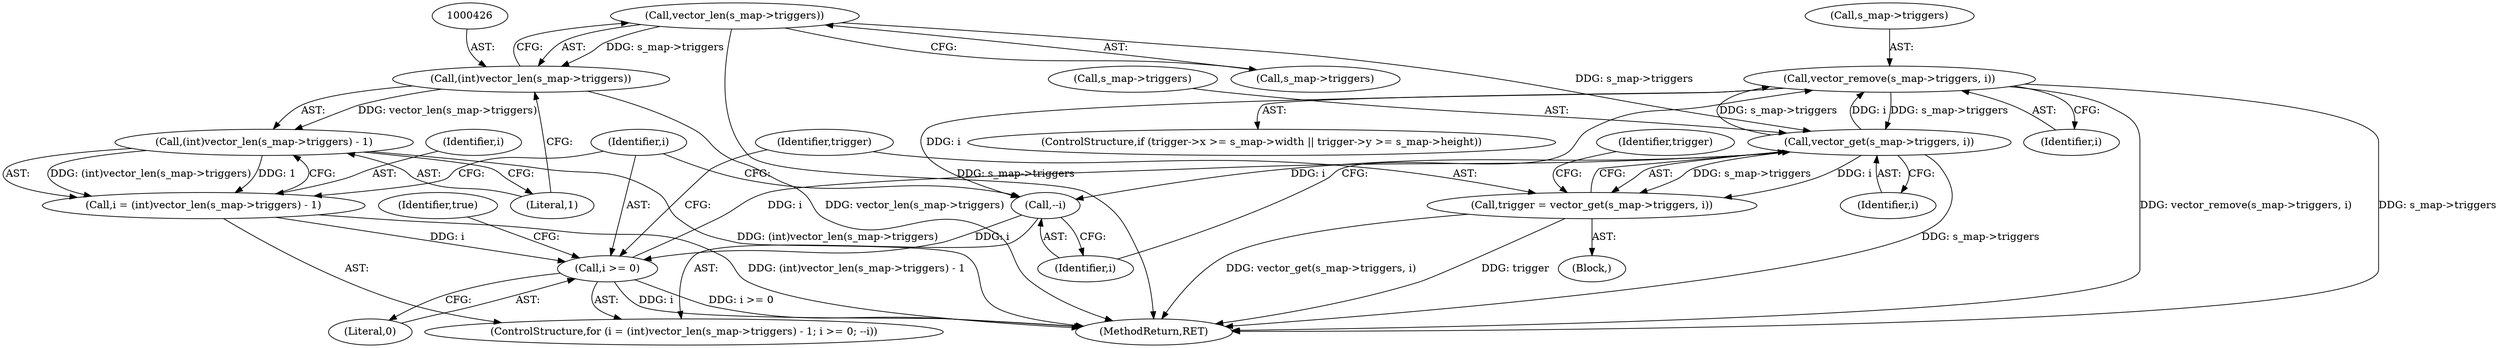digraph "0_minisphere_252c1ca184cb38e1acb917aa0e451c5f08519996@API" {
"1000461" [label="(Call,vector_remove(s_map->triggers, i))"];
"1000440" [label="(Call,vector_get(s_map->triggers, i))"];
"1000427" [label="(Call,vector_len(s_map->triggers))"];
"1000461" [label="(Call,vector_remove(s_map->triggers, i))"];
"1000432" [label="(Call,i >= 0)"];
"1000435" [label="(Call,--i)"];
"1000422" [label="(Call,i = (int)vector_len(s_map->triggers) - 1)"];
"1000424" [label="(Call,(int)vector_len(s_map->triggers) - 1)"];
"1000425" [label="(Call,(int)vector_len(s_map->triggers))"];
"1000438" [label="(Call,trigger = vector_get(s_map->triggers, i))"];
"1000423" [label="(Identifier,i)"];
"1000461" [label="(Call,vector_remove(s_map->triggers, i))"];
"1000422" [label="(Call,i = (int)vector_len(s_map->triggers) - 1)"];
"1000433" [label="(Identifier,i)"];
"1000424" [label="(Call,(int)vector_len(s_map->triggers) - 1)"];
"1000425" [label="(Call,(int)vector_len(s_map->triggers))"];
"1000465" [label="(Identifier,i)"];
"1000435" [label="(Call,--i)"];
"1000444" [label="(Identifier,i)"];
"1000437" [label="(Block,)"];
"1000445" [label="(ControlStructure,if (trigger->x >= s_map->width || trigger->y >= s_map->height))"];
"1000468" [label="(MethodReturn,RET)"];
"1000439" [label="(Identifier,trigger)"];
"1000440" [label="(Call,vector_get(s_map->triggers, i))"];
"1000427" [label="(Call,vector_len(s_map->triggers))"];
"1000432" [label="(Call,i >= 0)"];
"1000462" [label="(Call,s_map->triggers)"];
"1000467" [label="(Identifier,true)"];
"1000428" [label="(Call,s_map->triggers)"];
"1000431" [label="(Literal,1)"];
"1000438" [label="(Call,trigger = vector_get(s_map->triggers, i))"];
"1000436" [label="(Identifier,i)"];
"1000434" [label="(Literal,0)"];
"1000421" [label="(ControlStructure,for (i = (int)vector_len(s_map->triggers) - 1; i >= 0; --i))"];
"1000449" [label="(Identifier,trigger)"];
"1000441" [label="(Call,s_map->triggers)"];
"1000461" -> "1000445"  [label="AST: "];
"1000461" -> "1000465"  [label="CFG: "];
"1000462" -> "1000461"  [label="AST: "];
"1000465" -> "1000461"  [label="AST: "];
"1000436" -> "1000461"  [label="CFG: "];
"1000461" -> "1000468"  [label="DDG: vector_remove(s_map->triggers, i)"];
"1000461" -> "1000468"  [label="DDG: s_map->triggers"];
"1000461" -> "1000435"  [label="DDG: i"];
"1000461" -> "1000440"  [label="DDG: s_map->triggers"];
"1000440" -> "1000461"  [label="DDG: s_map->triggers"];
"1000440" -> "1000461"  [label="DDG: i"];
"1000440" -> "1000438"  [label="AST: "];
"1000440" -> "1000444"  [label="CFG: "];
"1000441" -> "1000440"  [label="AST: "];
"1000444" -> "1000440"  [label="AST: "];
"1000438" -> "1000440"  [label="CFG: "];
"1000440" -> "1000468"  [label="DDG: s_map->triggers"];
"1000440" -> "1000435"  [label="DDG: i"];
"1000440" -> "1000438"  [label="DDG: s_map->triggers"];
"1000440" -> "1000438"  [label="DDG: i"];
"1000427" -> "1000440"  [label="DDG: s_map->triggers"];
"1000432" -> "1000440"  [label="DDG: i"];
"1000427" -> "1000425"  [label="AST: "];
"1000427" -> "1000428"  [label="CFG: "];
"1000428" -> "1000427"  [label="AST: "];
"1000425" -> "1000427"  [label="CFG: "];
"1000427" -> "1000468"  [label="DDG: s_map->triggers"];
"1000427" -> "1000425"  [label="DDG: s_map->triggers"];
"1000432" -> "1000421"  [label="AST: "];
"1000432" -> "1000434"  [label="CFG: "];
"1000433" -> "1000432"  [label="AST: "];
"1000434" -> "1000432"  [label="AST: "];
"1000439" -> "1000432"  [label="CFG: "];
"1000467" -> "1000432"  [label="CFG: "];
"1000432" -> "1000468"  [label="DDG: i >= 0"];
"1000432" -> "1000468"  [label="DDG: i"];
"1000435" -> "1000432"  [label="DDG: i"];
"1000422" -> "1000432"  [label="DDG: i"];
"1000435" -> "1000421"  [label="AST: "];
"1000435" -> "1000436"  [label="CFG: "];
"1000436" -> "1000435"  [label="AST: "];
"1000433" -> "1000435"  [label="CFG: "];
"1000422" -> "1000421"  [label="AST: "];
"1000422" -> "1000424"  [label="CFG: "];
"1000423" -> "1000422"  [label="AST: "];
"1000424" -> "1000422"  [label="AST: "];
"1000433" -> "1000422"  [label="CFG: "];
"1000422" -> "1000468"  [label="DDG: (int)vector_len(s_map->triggers) - 1"];
"1000424" -> "1000422"  [label="DDG: (int)vector_len(s_map->triggers)"];
"1000424" -> "1000422"  [label="DDG: 1"];
"1000424" -> "1000431"  [label="CFG: "];
"1000425" -> "1000424"  [label="AST: "];
"1000431" -> "1000424"  [label="AST: "];
"1000424" -> "1000468"  [label="DDG: (int)vector_len(s_map->triggers)"];
"1000425" -> "1000424"  [label="DDG: vector_len(s_map->triggers)"];
"1000426" -> "1000425"  [label="AST: "];
"1000431" -> "1000425"  [label="CFG: "];
"1000425" -> "1000468"  [label="DDG: vector_len(s_map->triggers)"];
"1000438" -> "1000437"  [label="AST: "];
"1000439" -> "1000438"  [label="AST: "];
"1000449" -> "1000438"  [label="CFG: "];
"1000438" -> "1000468"  [label="DDG: trigger"];
"1000438" -> "1000468"  [label="DDG: vector_get(s_map->triggers, i)"];
}
